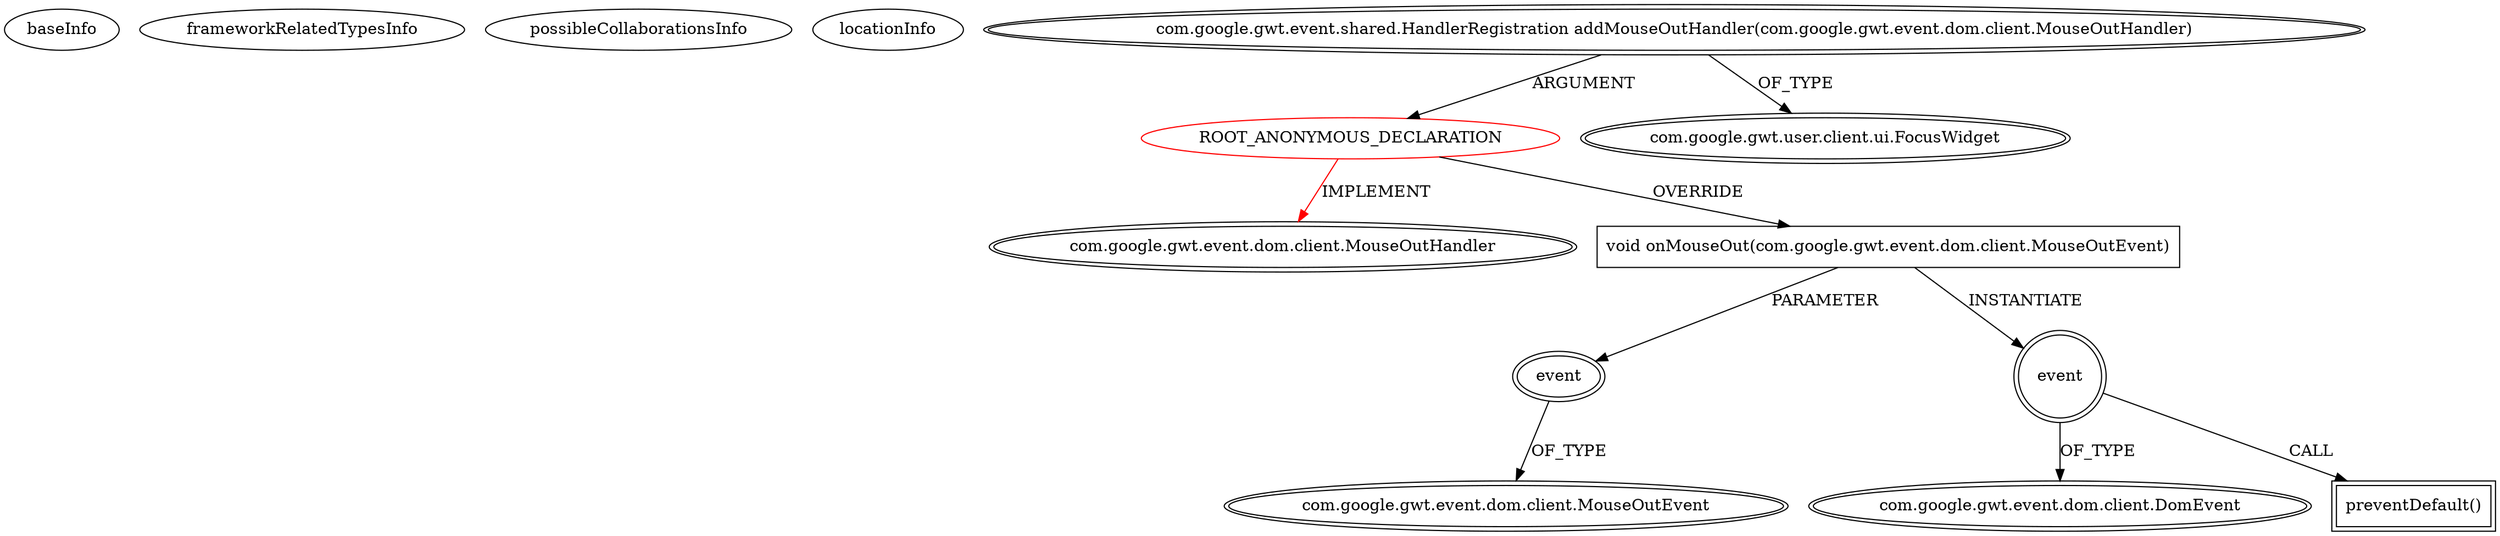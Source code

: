 digraph {
baseInfo[graphId=4501,category="extension_graph",isAnonymous=true,possibleRelation=false]
frameworkRelatedTypesInfo[0="com.google.gwt.event.dom.client.MouseOutHandler"]
possibleCollaborationsInfo[]
locationInfo[projectName="skavish-collaborative-paint",filePath="/skavish-collaborative-paint/collaborative-paint-master/src/com/acme/collpaint/client/page/CollPaintView.java",contextSignature="boolean prepareCanvas()",graphId="4501"]
0[label="ROOT_ANONYMOUS_DECLARATION",vertexType="ROOT_ANONYMOUS_DECLARATION",isFrameworkType=false,color=red]
1[label="com.google.gwt.event.dom.client.MouseOutHandler",vertexType="FRAMEWORK_INTERFACE_TYPE",isFrameworkType=true,peripheries=2]
2[label="com.google.gwt.event.shared.HandlerRegistration addMouseOutHandler(com.google.gwt.event.dom.client.MouseOutHandler)",vertexType="OUTSIDE_CALL",isFrameworkType=true,peripheries=2]
3[label="com.google.gwt.user.client.ui.FocusWidget",vertexType="FRAMEWORK_CLASS_TYPE",isFrameworkType=true,peripheries=2]
4[label="void onMouseOut(com.google.gwt.event.dom.client.MouseOutEvent)",vertexType="OVERRIDING_METHOD_DECLARATION",isFrameworkType=false,shape=box]
5[label="event",vertexType="PARAMETER_DECLARATION",isFrameworkType=true,peripheries=2]
6[label="com.google.gwt.event.dom.client.MouseOutEvent",vertexType="FRAMEWORK_CLASS_TYPE",isFrameworkType=true,peripheries=2]
7[label="event",vertexType="VARIABLE_EXPRESION",isFrameworkType=true,peripheries=2,shape=circle]
9[label="com.google.gwt.event.dom.client.DomEvent",vertexType="FRAMEWORK_CLASS_TYPE",isFrameworkType=true,peripheries=2]
8[label="preventDefault()",vertexType="INSIDE_CALL",isFrameworkType=true,peripheries=2,shape=box]
0->1[label="IMPLEMENT",color=red]
2->0[label="ARGUMENT"]
2->3[label="OF_TYPE"]
0->4[label="OVERRIDE"]
5->6[label="OF_TYPE"]
4->5[label="PARAMETER"]
4->7[label="INSTANTIATE"]
7->9[label="OF_TYPE"]
7->8[label="CALL"]
}
